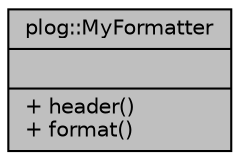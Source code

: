 digraph "plog::MyFormatter"
{
 // LATEX_PDF_SIZE
  bgcolor="transparent";
  edge [fontname="Helvetica",fontsize="10",labelfontname="Helvetica",labelfontsize="10"];
  node [fontname="Helvetica",fontsize="10",shape=record];
  Node1 [label="{plog::MyFormatter\n||+ header()\l+ format()\l}",height=0.2,width=0.4,color="black", fillcolor="grey75", style="filled", fontcolor="black",tooltip=" "];
}
